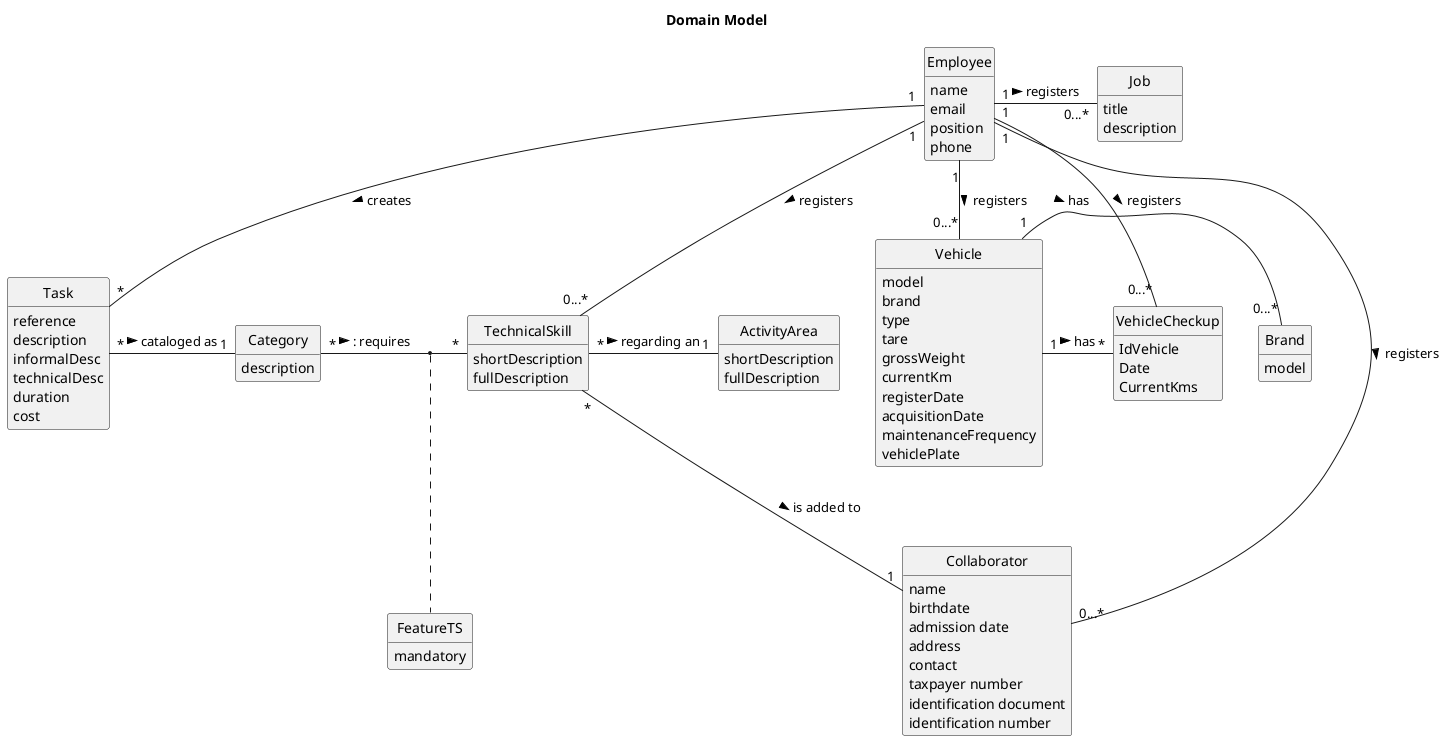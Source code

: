 @startuml
skinparam monochrome true
skinparam packageStyle rectangle
skinparam shadowing false
'skinparam linetype ortho
'left to right direction
skinparam classAttributeIconSize 0
hide circle
hide methods

title Domain Model

'class Platform {
'  -description
'}

class VehicleCheckup {
    IdVehicle
    Date
    CurrentKms
}

class Task {
    reference
    description
    informalDesc
    technicalDesc
    duration
    cost
}

class Category {
    description
}

class Employee {
    name
    email
    position
    phone
}

class TechnicalSkill{
    shortDescription
    fullDescription
}

class ActivityArea{
    shortDescription
    fullDescription
}

class FeatureTS{
    mandatory
}

'class User {
'    name
'    email
'    password
'}


class Vehicle{
    model
    brand
    type
    tare
    grossWeight
    currentKm
    registerDate
    acquisitionDate
    maintenanceFrequency
    vehiclePlate
}

class Job{
    title
    description
}

class Collaborator {
    name
    birthdate
    admission date
    address
    contact
    taxpayer number
    identification document
    identification number
}

class Brand {
    model
}

'Platform "1" -- "*" Organization : has registered >
'Platform "1" -- "*" Category : defines >
'Organization "1" - "0...*" Employee : has >
'Organization "1" - "0...*" Task: owns >
'Task "*" -- "1" Employee: created by >
Employee "1" -- "*" Task : creates >

'Employee "0..1" -- "1" User: acts as >
Task "*" - "1" Category: cataloged as >
TechnicalSkill "*" - "1" ActivityArea: regarding an >

Category "*" - "*" TechnicalSkill :  : requires >
(Category, TechnicalSkill) . FeatureTS
Employee "1" - "0...*" VehicleCheckup :  > registers

'Organization "1" -left "1" PostalAddress : located At >
Employee "1" -- "0...*" Vehicle : registers >
'Organization "1" - "0...*" Vehicle : owns >

Vehicle "1" - "*" VehicleCheckup : has >
Vehicle "1" - "0...*" Brand : has >
TechnicalSkill "*" -- "1" Collaborator : is added to >
Employee "1" - "0...*" TechnicalSkill : registers >
Employee "1" - "0...*" Job : registers >
Employee "1" -- "0...*" Collaborator : registers >


@enduml
